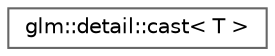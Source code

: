 digraph "Graphical Class Hierarchy"
{
 // LATEX_PDF_SIZE
  bgcolor="transparent";
  edge [fontname=Helvetica,fontsize=10,labelfontname=Helvetica,labelfontsize=10];
  node [fontname=Helvetica,fontsize=10,shape=box,height=0.2,width=0.4];
  rankdir="LR";
  Node0 [id="Node000000",label="glm::detail::cast\< T \>",height=0.2,width=0.4,color="grey40", fillcolor="white", style="filled",URL="$structglm_1_1detail_1_1cast.html",tooltip=" "];
}
